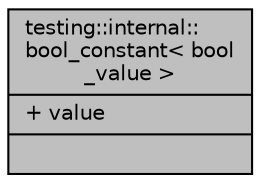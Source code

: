 digraph "testing::internal::bool_constant&lt; bool_value &gt;"
{
 // LATEX_PDF_SIZE
  edge [fontname="Helvetica",fontsize="10",labelfontname="Helvetica",labelfontsize="10"];
  node [fontname="Helvetica",fontsize="10",shape=record];
  Node1 [label="{testing::internal::\lbool_constant\< bool\l_value \>\n|+ value\l|}",height=0.2,width=0.4,color="black", fillcolor="grey75", style="filled", fontcolor="black",tooltip=" "];
}
